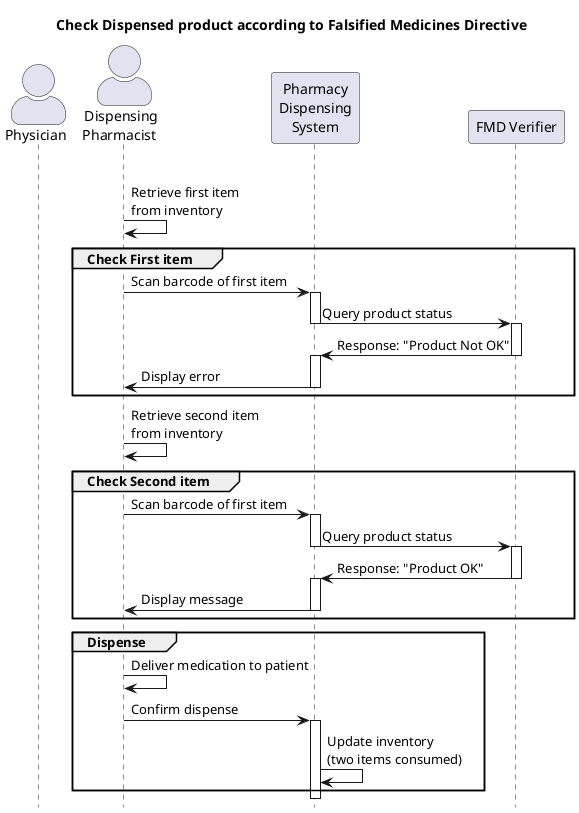 @startuml
'!include style.iuml
skinparam actorStyle awesome

title Check Dispensed product according to Falsified Medicines Directive
hide footbox

actor Physician
actor "Dispensing\nPharmacist " as DP
Participant "Pharmacy\nDispensing\nSystem" as PDS
Participant "FMD Verifier" as HUB

'group Picking
'end
'group Tracking
'end
|||
'activate PDS
DP -> DP: Retrieve first item\nfrom inventory
group Check First item
DP -> PDS: Scan barcode of first item
activate PDS
PDS -> HUB: Query product status
deactivate PDS
activate HUB
HUB -> PDS: Response: "Product Not OK"
deactivate HUB
activate PDS
PDS -> DP: Display error
deactivate PDS
end

DP -> DP: Retrieve second item\nfrom inventory
group Check Second item
DP -> PDS: Scan barcode of first item
activate PDS
PDS -> HUB: Query product status
deactivate PDS
activate HUB
HUB -> PDS: Response: "Product OK"
deactivate HUB
activate PDS
PDS -> DP: Display message
deactivate PDS
end



group Dispense
DP -> DP: Deliver medication to patient
DP -> PDS: Confirm dispense
activate PDS
PDS -> PDS: Update inventory\n(two items consumed)
end


@enduml
